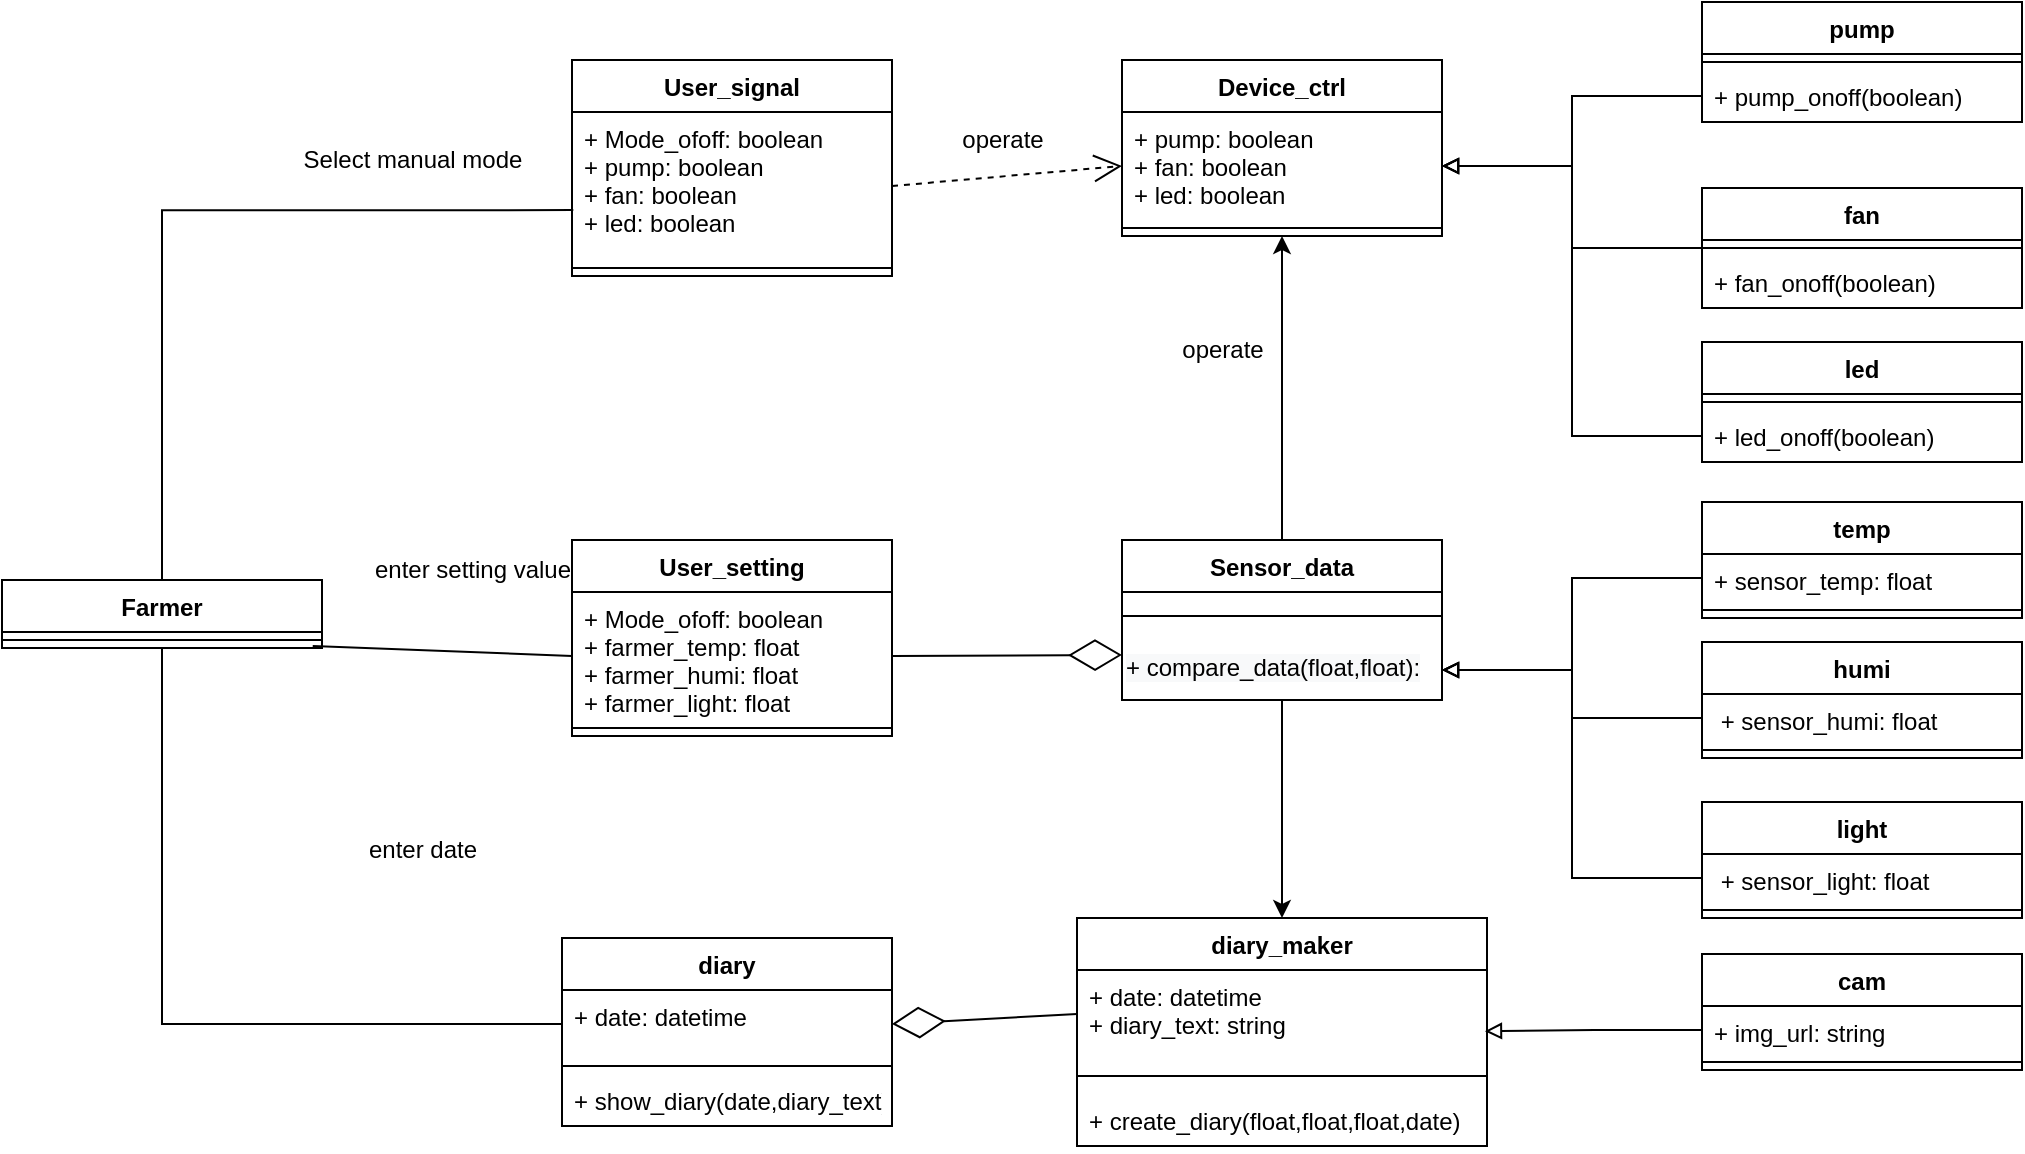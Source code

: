 <mxfile version="20.4.0" type="github">
  <diagram id="1XaObp9uDBfdOyjk7Z0H" name="페이지-1">
    <mxGraphModel dx="1865" dy="513" grid="1" gridSize="10" guides="1" tooltips="1" connect="1" arrows="1" fold="1" page="1" pageScale="1" pageWidth="827" pageHeight="1169" math="0" shadow="0">
      <root>
        <mxCell id="0" />
        <mxCell id="1" parent="0" />
        <mxCell id="k-zhsy2dJpIwOM4Q3zPo-1" value="Device_ctrl" style="swimlane;fontStyle=1;align=center;verticalAlign=top;childLayout=stackLayout;horizontal=1;startSize=26;horizontalStack=0;resizeParent=1;resizeParentMax=0;resizeLast=0;collapsible=1;marginBottom=0;" parent="1" vertex="1">
          <mxGeometry x="510" y="80" width="160" height="88" as="geometry" />
        </mxCell>
        <mxCell id="k-zhsy2dJpIwOM4Q3zPo-2" value="+ pump: boolean&#xa;+ fan: boolean&#xa;+ led: boolean" style="text;strokeColor=none;fillColor=none;align=left;verticalAlign=top;spacingLeft=4;spacingRight=4;overflow=hidden;rotatable=0;points=[[0,0.5],[1,0.5]];portConstraint=eastwest;" parent="k-zhsy2dJpIwOM4Q3zPo-1" vertex="1">
          <mxGeometry y="26" width="160" height="54" as="geometry" />
        </mxCell>
        <mxCell id="k-zhsy2dJpIwOM4Q3zPo-3" value="" style="line;strokeWidth=1;fillColor=none;align=left;verticalAlign=middle;spacingTop=-1;spacingLeft=3;spacingRight=3;rotatable=0;labelPosition=right;points=[];portConstraint=eastwest;strokeColor=inherit;" parent="k-zhsy2dJpIwOM4Q3zPo-1" vertex="1">
          <mxGeometry y="80" width="160" height="8" as="geometry" />
        </mxCell>
        <mxCell id="I86NcKJimPg6Q7xcF8Yh-32" style="edgeStyle=orthogonalEdgeStyle;rounded=0;orthogonalLoop=1;jettySize=auto;html=1;exitX=0.5;exitY=0;exitDx=0;exitDy=0;entryX=0.5;entryY=1;entryDx=0;entryDy=0;endArrow=classic;endFill=1;" parent="1" source="k-zhsy2dJpIwOM4Q3zPo-5" target="k-zhsy2dJpIwOM4Q3zPo-1" edge="1">
          <mxGeometry relative="1" as="geometry" />
        </mxCell>
        <mxCell id="k-zhsy2dJpIwOM4Q3zPo-5" value="Sensor_data" style="swimlane;fontStyle=1;align=center;verticalAlign=top;childLayout=stackLayout;horizontal=1;startSize=26;horizontalStack=0;resizeParent=1;resizeParentMax=0;resizeLast=0;collapsible=1;marginBottom=0;" parent="1" vertex="1">
          <mxGeometry x="510" y="320" width="160" height="80" as="geometry" />
        </mxCell>
        <mxCell id="k-zhsy2dJpIwOM4Q3zPo-7" value="" style="line;strokeWidth=1;fillColor=none;align=left;verticalAlign=middle;spacingTop=-1;spacingLeft=3;spacingRight=3;rotatable=0;labelPosition=right;points=[];portConstraint=eastwest;strokeColor=inherit;" parent="k-zhsy2dJpIwOM4Q3zPo-5" vertex="1">
          <mxGeometry y="26" width="160" height="24" as="geometry" />
        </mxCell>
        <mxCell id="I86NcKJimPg6Q7xcF8Yh-31" value="&lt;span style=&quot;color: rgb(0, 0, 0); font-family: Helvetica; font-size: 12px; font-style: normal; font-variant-ligatures: normal; font-variant-caps: normal; font-weight: 400; letter-spacing: normal; orphans: 2; text-align: left; text-indent: 0px; text-transform: none; widows: 2; word-spacing: 0px; -webkit-text-stroke-width: 0px; background-color: rgb(248, 249, 250); text-decoration-thickness: initial; text-decoration-style: initial; text-decoration-color: initial; float: none; display: inline !important;&quot;&gt;+ compare_data(float,float):&lt;/span&gt;" style="text;whiteSpace=wrap;html=1;" parent="k-zhsy2dJpIwOM4Q3zPo-5" vertex="1">
          <mxGeometry y="50" width="160" height="30" as="geometry" />
        </mxCell>
        <mxCell id="k-zhsy2dJpIwOM4Q3zPo-12" value="diary" style="swimlane;fontStyle=1;align=center;verticalAlign=top;childLayout=stackLayout;horizontal=1;startSize=26;horizontalStack=0;resizeParent=1;resizeParentMax=0;resizeLast=0;collapsible=1;marginBottom=0;" parent="1" vertex="1">
          <mxGeometry x="230" y="519" width="165" height="94" as="geometry" />
        </mxCell>
        <mxCell id="k-zhsy2dJpIwOM4Q3zPo-13" value="+ date: datetime&#xa;" style="text;strokeColor=none;fillColor=none;align=left;verticalAlign=top;spacingLeft=4;spacingRight=4;overflow=hidden;rotatable=0;points=[[0,0.5],[1,0.5]];portConstraint=eastwest;" parent="k-zhsy2dJpIwOM4Q3zPo-12" vertex="1">
          <mxGeometry y="26" width="165" height="34" as="geometry" />
        </mxCell>
        <mxCell id="k-zhsy2dJpIwOM4Q3zPo-14" value="" style="line;strokeWidth=1;fillColor=none;align=left;verticalAlign=middle;spacingTop=-1;spacingLeft=3;spacingRight=3;rotatable=0;labelPosition=right;points=[];portConstraint=eastwest;strokeColor=inherit;" parent="k-zhsy2dJpIwOM4Q3zPo-12" vertex="1">
          <mxGeometry y="60" width="165" height="8" as="geometry" />
        </mxCell>
        <mxCell id="k-zhsy2dJpIwOM4Q3zPo-15" value="+ show_diary(date,diary_text)" style="text;strokeColor=none;fillColor=none;align=left;verticalAlign=top;spacingLeft=4;spacingRight=4;overflow=hidden;rotatable=0;points=[[0,0.5],[1,0.5]];portConstraint=eastwest;" parent="k-zhsy2dJpIwOM4Q3zPo-12" vertex="1">
          <mxGeometry y="68" width="165" height="26" as="geometry" />
        </mxCell>
        <mxCell id="k-zhsy2dJpIwOM4Q3zPo-29" style="edgeStyle=orthogonalEdgeStyle;rounded=0;orthogonalLoop=1;jettySize=auto;html=1;exitX=0.5;exitY=0;exitDx=0;exitDy=0;entryX=0.004;entryY=0.663;entryDx=0;entryDy=0;entryPerimeter=0;endArrow=none;endFill=0;" parent="1" source="k-zhsy2dJpIwOM4Q3zPo-17" target="k-zhsy2dJpIwOM4Q3zPo-20" edge="1">
          <mxGeometry relative="1" as="geometry" />
        </mxCell>
        <mxCell id="k-zhsy2dJpIwOM4Q3zPo-31" style="edgeStyle=orthogonalEdgeStyle;rounded=0;orthogonalLoop=1;jettySize=auto;html=1;exitX=0.5;exitY=1;exitDx=0;exitDy=0;entryX=0;entryY=0.5;entryDx=0;entryDy=0;endArrow=none;endFill=0;" parent="1" source="k-zhsy2dJpIwOM4Q3zPo-17" target="k-zhsy2dJpIwOM4Q3zPo-13" edge="1">
          <mxGeometry relative="1" as="geometry" />
        </mxCell>
        <mxCell id="k-zhsy2dJpIwOM4Q3zPo-17" value="Farmer" style="swimlane;fontStyle=1;align=center;verticalAlign=top;childLayout=stackLayout;horizontal=1;startSize=26;horizontalStack=0;resizeParent=1;resizeParentMax=0;resizeLast=0;collapsible=1;marginBottom=0;" parent="1" vertex="1">
          <mxGeometry x="-50" y="340" width="160" height="34" as="geometry" />
        </mxCell>
        <mxCell id="k-zhsy2dJpIwOM4Q3zPo-18" value="" style="line;strokeWidth=1;fillColor=none;align=left;verticalAlign=middle;spacingTop=-1;spacingLeft=3;spacingRight=3;rotatable=0;labelPosition=right;points=[];portConstraint=eastwest;strokeColor=inherit;" parent="k-zhsy2dJpIwOM4Q3zPo-17" vertex="1">
          <mxGeometry y="26" width="160" height="8" as="geometry" />
        </mxCell>
        <mxCell id="k-zhsy2dJpIwOM4Q3zPo-19" value="User_signal" style="swimlane;fontStyle=1;align=center;verticalAlign=top;childLayout=stackLayout;horizontal=1;startSize=26;horizontalStack=0;resizeParent=1;resizeParentMax=0;resizeLast=0;collapsible=1;marginBottom=0;" parent="1" vertex="1">
          <mxGeometry x="235" y="80" width="160" height="108" as="geometry" />
        </mxCell>
        <mxCell id="k-zhsy2dJpIwOM4Q3zPo-20" value="+ Mode_ofoff: boolean&#xa;+ pump: boolean&#xa;+ fan: boolean&#xa;+ led: boolean&#xa;" style="text;strokeColor=none;fillColor=none;align=left;verticalAlign=top;spacingLeft=4;spacingRight=4;overflow=hidden;rotatable=0;points=[[0,0.5],[1,0.5]];portConstraint=eastwest;" parent="k-zhsy2dJpIwOM4Q3zPo-19" vertex="1">
          <mxGeometry y="26" width="160" height="74" as="geometry" />
        </mxCell>
        <mxCell id="k-zhsy2dJpIwOM4Q3zPo-21" value="" style="line;strokeWidth=1;fillColor=none;align=left;verticalAlign=middle;spacingTop=-1;spacingLeft=3;spacingRight=3;rotatable=0;labelPosition=right;points=[];portConstraint=eastwest;strokeColor=inherit;" parent="k-zhsy2dJpIwOM4Q3zPo-19" vertex="1">
          <mxGeometry y="100" width="160" height="8" as="geometry" />
        </mxCell>
        <mxCell id="k-zhsy2dJpIwOM4Q3zPo-24" value="User_setting" style="swimlane;fontStyle=1;align=center;verticalAlign=top;childLayout=stackLayout;horizontal=1;startSize=26;horizontalStack=0;resizeParent=1;resizeParentMax=0;resizeLast=0;collapsible=1;marginBottom=0;" parent="1" vertex="1">
          <mxGeometry x="235" y="320" width="160" height="98" as="geometry" />
        </mxCell>
        <mxCell id="k-zhsy2dJpIwOM4Q3zPo-25" value="+ Mode_ofoff: boolean&#xa;+ farmer_temp: float&#xa;+ farmer_humi: float&#xa;+ farmer_light: float" style="text;strokeColor=none;fillColor=none;align=left;verticalAlign=top;spacingLeft=4;spacingRight=4;overflow=hidden;rotatable=0;points=[[0,0.5],[1,0.5]];portConstraint=eastwest;" parent="k-zhsy2dJpIwOM4Q3zPo-24" vertex="1">
          <mxGeometry y="26" width="160" height="64" as="geometry" />
        </mxCell>
        <mxCell id="k-zhsy2dJpIwOM4Q3zPo-26" value="" style="line;strokeWidth=1;fillColor=none;align=left;verticalAlign=middle;spacingTop=-1;spacingLeft=3;spacingRight=3;rotatable=0;labelPosition=right;points=[];portConstraint=eastwest;strokeColor=inherit;" parent="k-zhsy2dJpIwOM4Q3zPo-24" vertex="1">
          <mxGeometry y="90" width="160" height="8" as="geometry" />
        </mxCell>
        <mxCell id="k-zhsy2dJpIwOM4Q3zPo-37" value="" style="endArrow=open;dashed=1;endFill=0;endSize=12;html=1;rounded=0;exitX=1;exitY=0.5;exitDx=0;exitDy=0;entryX=0;entryY=0.5;entryDx=0;entryDy=0;" parent="1" source="k-zhsy2dJpIwOM4Q3zPo-20" target="k-zhsy2dJpIwOM4Q3zPo-2" edge="1">
          <mxGeometry width="160" relative="1" as="geometry">
            <mxPoint x="350" y="280" as="sourcePoint" />
            <mxPoint x="510" y="280" as="targetPoint" />
          </mxGeometry>
        </mxCell>
        <mxCell id="k-zhsy2dJpIwOM4Q3zPo-38" value="operate" style="text;html=1;align=center;verticalAlign=middle;resizable=0;points=[];autosize=1;strokeColor=none;fillColor=none;" parent="1" vertex="1">
          <mxGeometry x="420" y="105" width="60" height="30" as="geometry" />
        </mxCell>
        <mxCell id="k-zhsy2dJpIwOM4Q3zPo-40" value="operate" style="text;html=1;align=center;verticalAlign=middle;resizable=0;points=[];autosize=1;strokeColor=none;fillColor=none;" parent="1" vertex="1">
          <mxGeometry x="530" y="210" width="60" height="30" as="geometry" />
        </mxCell>
        <mxCell id="k-zhsy2dJpIwOM4Q3zPo-41" value="" style="endArrow=diamondThin;endFill=0;endSize=24;html=1;rounded=0;entryX=0;entryY=0.25;entryDx=0;entryDy=0;exitX=1;exitY=0.5;exitDx=0;exitDy=0;" parent="1" source="k-zhsy2dJpIwOM4Q3zPo-25" target="I86NcKJimPg6Q7xcF8Yh-31" edge="1">
          <mxGeometry width="160" relative="1" as="geometry">
            <mxPoint x="510" y="347" as="sourcePoint" />
            <mxPoint x="406.43" y="524.216" as="targetPoint" />
          </mxGeometry>
        </mxCell>
        <mxCell id="k-zhsy2dJpIwOM4Q3zPo-42" value="Select manual mode" style="text;html=1;align=center;verticalAlign=middle;resizable=0;points=[];autosize=1;strokeColor=none;fillColor=none;" parent="1" vertex="1">
          <mxGeometry x="90" y="115" width="130" height="30" as="geometry" />
        </mxCell>
        <mxCell id="k-zhsy2dJpIwOM4Q3zPo-43" value="enter setting value" style="text;html=1;align=center;verticalAlign=middle;resizable=0;points=[];autosize=1;strokeColor=none;fillColor=none;" parent="1" vertex="1">
          <mxGeometry x="125" y="320" width="120" height="30" as="geometry" />
        </mxCell>
        <mxCell id="k-zhsy2dJpIwOM4Q3zPo-44" value="enter date" style="text;html=1;align=center;verticalAlign=middle;resizable=0;points=[];autosize=1;strokeColor=none;fillColor=none;" parent="1" vertex="1">
          <mxGeometry x="120" y="460" width="80" height="30" as="geometry" />
        </mxCell>
        <mxCell id="k-zhsy2dJpIwOM4Q3zPo-45" value="diary_maker" style="swimlane;fontStyle=1;align=center;verticalAlign=top;childLayout=stackLayout;horizontal=1;startSize=26;horizontalStack=0;resizeParent=1;resizeParentMax=0;resizeLast=0;collapsible=1;marginBottom=0;" parent="1" vertex="1">
          <mxGeometry x="487.5" y="509" width="205" height="114" as="geometry" />
        </mxCell>
        <mxCell id="k-zhsy2dJpIwOM4Q3zPo-46" value="+ date: datetime&#xa;+ diary_text: string&#xa;" style="text;strokeColor=none;fillColor=none;align=left;verticalAlign=top;spacingLeft=4;spacingRight=4;overflow=hidden;rotatable=0;points=[[0,0.5],[1,0.5]];portConstraint=eastwest;" parent="k-zhsy2dJpIwOM4Q3zPo-45" vertex="1">
          <mxGeometry y="26" width="205" height="44" as="geometry" />
        </mxCell>
        <mxCell id="k-zhsy2dJpIwOM4Q3zPo-47" value="" style="line;strokeWidth=1;fillColor=none;align=left;verticalAlign=middle;spacingTop=-1;spacingLeft=3;spacingRight=3;rotatable=0;labelPosition=right;points=[];portConstraint=eastwest;strokeColor=inherit;" parent="k-zhsy2dJpIwOM4Q3zPo-45" vertex="1">
          <mxGeometry y="70" width="205" height="18" as="geometry" />
        </mxCell>
        <mxCell id="k-zhsy2dJpIwOM4Q3zPo-48" value="+ create_diary(float,float,float,date)" style="text;strokeColor=none;fillColor=none;align=left;verticalAlign=top;spacingLeft=4;spacingRight=4;overflow=hidden;rotatable=0;points=[[0,0.5],[1,0.5]];portConstraint=eastwest;" parent="k-zhsy2dJpIwOM4Q3zPo-45" vertex="1">
          <mxGeometry y="88" width="205" height="26" as="geometry" />
        </mxCell>
        <mxCell id="k-zhsy2dJpIwOM4Q3zPo-50" value="" style="endArrow=diamondThin;endFill=0;endSize=24;html=1;rounded=0;exitX=0;exitY=0.5;exitDx=0;exitDy=0;entryX=1;entryY=0.5;entryDx=0;entryDy=0;" parent="1" source="k-zhsy2dJpIwOM4Q3zPo-46" edge="1" target="k-zhsy2dJpIwOM4Q3zPo-13">
          <mxGeometry width="160" relative="1" as="geometry">
            <mxPoint x="550" y="343" as="sourcePoint" />
            <mxPoint x="400" y="510" as="targetPoint" />
          </mxGeometry>
        </mxCell>
        <mxCell id="I86NcKJimPg6Q7xcF8Yh-4" value="pump" style="swimlane;fontStyle=1;align=center;verticalAlign=top;childLayout=stackLayout;horizontal=1;startSize=26;horizontalStack=0;resizeParent=1;resizeParentMax=0;resizeLast=0;collapsible=1;marginBottom=0;strokeColor=default;" parent="1" vertex="1">
          <mxGeometry x="800" y="51" width="160" height="60" as="geometry" />
        </mxCell>
        <mxCell id="I86NcKJimPg6Q7xcF8Yh-6" value="" style="line;strokeWidth=1;fillColor=none;align=left;verticalAlign=middle;spacingTop=-1;spacingLeft=3;spacingRight=3;rotatable=0;labelPosition=right;points=[];portConstraint=eastwest;strokeColor=inherit;" parent="I86NcKJimPg6Q7xcF8Yh-4" vertex="1">
          <mxGeometry y="26" width="160" height="8" as="geometry" />
        </mxCell>
        <mxCell id="I86NcKJimPg6Q7xcF8Yh-7" value="+ pump_onoff(boolean)" style="text;strokeColor=none;fillColor=none;align=left;verticalAlign=top;spacingLeft=4;spacingRight=4;overflow=hidden;rotatable=0;points=[[0,0.5],[1,0.5]];portConstraint=eastwest;" parent="I86NcKJimPg6Q7xcF8Yh-4" vertex="1">
          <mxGeometry y="34" width="160" height="26" as="geometry" />
        </mxCell>
        <mxCell id="I86NcKJimPg6Q7xcF8Yh-29" style="edgeStyle=orthogonalEdgeStyle;rounded=0;orthogonalLoop=1;jettySize=auto;html=1;exitX=0;exitY=0.5;exitDx=0;exitDy=0;endArrow=block;endFill=0;" parent="1" source="I86NcKJimPg6Q7xcF8Yh-8" target="k-zhsy2dJpIwOM4Q3zPo-2" edge="1">
          <mxGeometry relative="1" as="geometry" />
        </mxCell>
        <mxCell id="I86NcKJimPg6Q7xcF8Yh-8" value="fan" style="swimlane;fontStyle=1;align=center;verticalAlign=top;childLayout=stackLayout;horizontal=1;startSize=26;horizontalStack=0;resizeParent=1;resizeParentMax=0;resizeLast=0;collapsible=1;marginBottom=0;strokeColor=default;" parent="1" vertex="1">
          <mxGeometry x="800" y="144" width="160" height="60" as="geometry" />
        </mxCell>
        <mxCell id="I86NcKJimPg6Q7xcF8Yh-10" value="" style="line;strokeWidth=1;fillColor=none;align=left;verticalAlign=middle;spacingTop=-1;spacingLeft=3;spacingRight=3;rotatable=0;labelPosition=right;points=[];portConstraint=eastwest;strokeColor=inherit;" parent="I86NcKJimPg6Q7xcF8Yh-8" vertex="1">
          <mxGeometry y="26" width="160" height="8" as="geometry" />
        </mxCell>
        <mxCell id="I86NcKJimPg6Q7xcF8Yh-11" value="+ fan_onoff(boolean)" style="text;strokeColor=none;fillColor=none;align=left;verticalAlign=top;spacingLeft=4;spacingRight=4;overflow=hidden;rotatable=0;points=[[0,0.5],[1,0.5]];portConstraint=eastwest;" parent="I86NcKJimPg6Q7xcF8Yh-8" vertex="1">
          <mxGeometry y="34" width="160" height="26" as="geometry" />
        </mxCell>
        <mxCell id="I86NcKJimPg6Q7xcF8Yh-12" value="led" style="swimlane;fontStyle=1;align=center;verticalAlign=top;childLayout=stackLayout;horizontal=1;startSize=26;horizontalStack=0;resizeParent=1;resizeParentMax=0;resizeLast=0;collapsible=1;marginBottom=0;strokeColor=default;" parent="1" vertex="1">
          <mxGeometry x="800" y="221" width="160" height="60" as="geometry" />
        </mxCell>
        <mxCell id="I86NcKJimPg6Q7xcF8Yh-14" value="" style="line;strokeWidth=1;fillColor=none;align=left;verticalAlign=middle;spacingTop=-1;spacingLeft=3;spacingRight=3;rotatable=0;labelPosition=right;points=[];portConstraint=eastwest;strokeColor=inherit;" parent="I86NcKJimPg6Q7xcF8Yh-12" vertex="1">
          <mxGeometry y="26" width="160" height="8" as="geometry" />
        </mxCell>
        <mxCell id="I86NcKJimPg6Q7xcF8Yh-15" value="+ led_onoff(boolean)" style="text;strokeColor=none;fillColor=none;align=left;verticalAlign=top;spacingLeft=4;spacingRight=4;overflow=hidden;rotatable=0;points=[[0,0.5],[1,0.5]];portConstraint=eastwest;" parent="I86NcKJimPg6Q7xcF8Yh-12" vertex="1">
          <mxGeometry y="34" width="160" height="26" as="geometry" />
        </mxCell>
        <mxCell id="I86NcKJimPg6Q7xcF8Yh-16" value="temp" style="swimlane;fontStyle=1;align=center;verticalAlign=top;childLayout=stackLayout;horizontal=1;startSize=26;horizontalStack=0;resizeParent=1;resizeParentMax=0;resizeLast=0;collapsible=1;marginBottom=0;" parent="1" vertex="1">
          <mxGeometry x="800" y="301" width="160" height="58" as="geometry" />
        </mxCell>
        <mxCell id="I86NcKJimPg6Q7xcF8Yh-17" value="+ sensor_temp: float" style="text;strokeColor=none;fillColor=none;align=left;verticalAlign=top;spacingLeft=4;spacingRight=4;overflow=hidden;rotatable=0;points=[[0,0.5],[1,0.5]];portConstraint=eastwest;" parent="I86NcKJimPg6Q7xcF8Yh-16" vertex="1">
          <mxGeometry y="26" width="160" height="24" as="geometry" />
        </mxCell>
        <mxCell id="I86NcKJimPg6Q7xcF8Yh-18" value="" style="line;strokeWidth=1;fillColor=none;align=left;verticalAlign=middle;spacingTop=-1;spacingLeft=3;spacingRight=3;rotatable=0;labelPosition=right;points=[];portConstraint=eastwest;strokeColor=inherit;" parent="I86NcKJimPg6Q7xcF8Yh-16" vertex="1">
          <mxGeometry y="50" width="160" height="8" as="geometry" />
        </mxCell>
        <mxCell id="I86NcKJimPg6Q7xcF8Yh-19" value="humi" style="swimlane;fontStyle=1;align=center;verticalAlign=top;childLayout=stackLayout;horizontal=1;startSize=26;horizontalStack=0;resizeParent=1;resizeParentMax=0;resizeLast=0;collapsible=1;marginBottom=0;" parent="1" vertex="1">
          <mxGeometry x="800" y="371" width="160" height="58" as="geometry" />
        </mxCell>
        <mxCell id="I86NcKJimPg6Q7xcF8Yh-20" value=" + sensor_humi: float&#xa; " style="text;strokeColor=none;fillColor=none;align=left;verticalAlign=top;spacingLeft=4;spacingRight=4;overflow=hidden;rotatable=0;points=[[0,0.5],[1,0.5]];portConstraint=eastwest;" parent="I86NcKJimPg6Q7xcF8Yh-19" vertex="1">
          <mxGeometry y="26" width="160" height="24" as="geometry" />
        </mxCell>
        <mxCell id="I86NcKJimPg6Q7xcF8Yh-21" value="" style="line;strokeWidth=1;fillColor=none;align=left;verticalAlign=middle;spacingTop=-1;spacingLeft=3;spacingRight=3;rotatable=0;labelPosition=right;points=[];portConstraint=eastwest;strokeColor=inherit;" parent="I86NcKJimPg6Q7xcF8Yh-19" vertex="1">
          <mxGeometry y="50" width="160" height="8" as="geometry" />
        </mxCell>
        <mxCell id="I86NcKJimPg6Q7xcF8Yh-22" value="light" style="swimlane;fontStyle=1;align=center;verticalAlign=top;childLayout=stackLayout;horizontal=1;startSize=26;horizontalStack=0;resizeParent=1;resizeParentMax=0;resizeLast=0;collapsible=1;marginBottom=0;" parent="1" vertex="1">
          <mxGeometry x="800" y="451" width="160" height="58" as="geometry" />
        </mxCell>
        <mxCell id="I86NcKJimPg6Q7xcF8Yh-23" value=" + sensor_light: float" style="text;strokeColor=none;fillColor=none;align=left;verticalAlign=top;spacingLeft=4;spacingRight=4;overflow=hidden;rotatable=0;points=[[0,0.5],[1,0.5]];portConstraint=eastwest;" parent="I86NcKJimPg6Q7xcF8Yh-22" vertex="1">
          <mxGeometry y="26" width="160" height="24" as="geometry" />
        </mxCell>
        <mxCell id="I86NcKJimPg6Q7xcF8Yh-24" value="" style="line;strokeWidth=1;fillColor=none;align=left;verticalAlign=middle;spacingTop=-1;spacingLeft=3;spacingRight=3;rotatable=0;labelPosition=right;points=[];portConstraint=eastwest;strokeColor=inherit;" parent="I86NcKJimPg6Q7xcF8Yh-22" vertex="1">
          <mxGeometry y="50" width="160" height="8" as="geometry" />
        </mxCell>
        <mxCell id="I86NcKJimPg6Q7xcF8Yh-28" style="edgeStyle=orthogonalEdgeStyle;rounded=0;orthogonalLoop=1;jettySize=auto;html=1;exitX=0;exitY=0.5;exitDx=0;exitDy=0;entryX=1;entryY=0.5;entryDx=0;entryDy=0;endArrow=block;endFill=0;" parent="1" source="I86NcKJimPg6Q7xcF8Yh-15" target="k-zhsy2dJpIwOM4Q3zPo-2" edge="1">
          <mxGeometry relative="1" as="geometry" />
        </mxCell>
        <mxCell id="I86NcKJimPg6Q7xcF8Yh-30" style="edgeStyle=orthogonalEdgeStyle;rounded=0;orthogonalLoop=1;jettySize=auto;html=1;exitX=0;exitY=0.5;exitDx=0;exitDy=0;endArrow=block;endFill=0;" parent="1" source="I86NcKJimPg6Q7xcF8Yh-7" target="k-zhsy2dJpIwOM4Q3zPo-2" edge="1">
          <mxGeometry relative="1" as="geometry" />
        </mxCell>
        <mxCell id="I86NcKJimPg6Q7xcF8Yh-33" style="edgeStyle=orthogonalEdgeStyle;rounded=0;orthogonalLoop=1;jettySize=auto;html=1;exitX=0.5;exitY=1;exitDx=0;exitDy=0;endArrow=classic;endFill=1;" parent="1" source="I86NcKJimPg6Q7xcF8Yh-31" target="k-zhsy2dJpIwOM4Q3zPo-45" edge="1">
          <mxGeometry relative="1" as="geometry" />
        </mxCell>
        <mxCell id="I86NcKJimPg6Q7xcF8Yh-34" value="cam" style="swimlane;fontStyle=1;align=center;verticalAlign=top;childLayout=stackLayout;horizontal=1;startSize=26;horizontalStack=0;resizeParent=1;resizeParentMax=0;resizeLast=0;collapsible=1;marginBottom=0;" parent="1" vertex="1">
          <mxGeometry x="800" y="527" width="160" height="58" as="geometry" />
        </mxCell>
        <mxCell id="I86NcKJimPg6Q7xcF8Yh-35" value="+ img_url: string&#xa;" style="text;strokeColor=none;fillColor=none;align=left;verticalAlign=top;spacingLeft=4;spacingRight=4;overflow=hidden;rotatable=0;points=[[0,0.5],[1,0.5]];portConstraint=eastwest;" parent="I86NcKJimPg6Q7xcF8Yh-34" vertex="1">
          <mxGeometry y="26" width="160" height="24" as="geometry" />
        </mxCell>
        <mxCell id="I86NcKJimPg6Q7xcF8Yh-36" value="" style="line;strokeWidth=1;fillColor=none;align=left;verticalAlign=middle;spacingTop=-1;spacingLeft=3;spacingRight=3;rotatable=0;labelPosition=right;points=[];portConstraint=eastwest;strokeColor=inherit;" parent="I86NcKJimPg6Q7xcF8Yh-34" vertex="1">
          <mxGeometry y="50" width="160" height="8" as="geometry" />
        </mxCell>
        <mxCell id="I86NcKJimPg6Q7xcF8Yh-37" style="edgeStyle=orthogonalEdgeStyle;rounded=0;orthogonalLoop=1;jettySize=auto;html=1;exitX=0;exitY=0.5;exitDx=0;exitDy=0;entryX=0.995;entryY=0.695;entryDx=0;entryDy=0;entryPerimeter=0;endArrow=block;endFill=0;" parent="1" source="I86NcKJimPg6Q7xcF8Yh-35" target="k-zhsy2dJpIwOM4Q3zPo-46" edge="1">
          <mxGeometry relative="1" as="geometry" />
        </mxCell>
        <mxCell id="4LXqGNSN8FMaUc9a0r_w-3" value="" style="endArrow=none;html=1;rounded=0;exitX=0.971;exitY=0.875;exitDx=0;exitDy=0;exitPerimeter=0;entryX=0;entryY=0.5;entryDx=0;entryDy=0;" edge="1" parent="1" source="k-zhsy2dJpIwOM4Q3zPo-18" target="k-zhsy2dJpIwOM4Q3zPo-25">
          <mxGeometry width="50" height="50" relative="1" as="geometry">
            <mxPoint x="360" y="320" as="sourcePoint" />
            <mxPoint x="410" y="270" as="targetPoint" />
          </mxGeometry>
        </mxCell>
        <mxCell id="4LXqGNSN8FMaUc9a0r_w-8" style="edgeStyle=orthogonalEdgeStyle;rounded=0;orthogonalLoop=1;jettySize=auto;html=1;exitX=0;exitY=0.5;exitDx=0;exitDy=0;endArrow=block;endFill=0;entryX=1;entryY=0.5;entryDx=0;entryDy=0;" edge="1" parent="1" source="I86NcKJimPg6Q7xcF8Yh-20" target="I86NcKJimPg6Q7xcF8Yh-31">
          <mxGeometry relative="1" as="geometry">
            <mxPoint x="780" y="300" as="sourcePoint" />
            <mxPoint x="650" y="300" as="targetPoint" />
          </mxGeometry>
        </mxCell>
        <mxCell id="4LXqGNSN8FMaUc9a0r_w-10" style="edgeStyle=orthogonalEdgeStyle;rounded=0;orthogonalLoop=1;jettySize=auto;html=1;exitX=0;exitY=0.5;exitDx=0;exitDy=0;endArrow=block;endFill=0;entryX=1;entryY=0.5;entryDx=0;entryDy=0;" edge="1" parent="1" source="I86NcKJimPg6Q7xcF8Yh-17" target="I86NcKJimPg6Q7xcF8Yh-31">
          <mxGeometry relative="1" as="geometry">
            <mxPoint x="810" y="378" as="sourcePoint" />
            <mxPoint x="720" y="420" as="targetPoint" />
          </mxGeometry>
        </mxCell>
        <mxCell id="4LXqGNSN8FMaUc9a0r_w-11" style="edgeStyle=orthogonalEdgeStyle;rounded=0;orthogonalLoop=1;jettySize=auto;html=1;exitX=0;exitY=0.5;exitDx=0;exitDy=0;endArrow=block;endFill=0;entryX=1;entryY=0.5;entryDx=0;entryDy=0;" edge="1" parent="1" source="I86NcKJimPg6Q7xcF8Yh-23" target="I86NcKJimPg6Q7xcF8Yh-31">
          <mxGeometry relative="1" as="geometry">
            <mxPoint x="820" y="388" as="sourcePoint" />
            <mxPoint x="700" y="420" as="targetPoint" />
          </mxGeometry>
        </mxCell>
      </root>
    </mxGraphModel>
  </diagram>
</mxfile>
